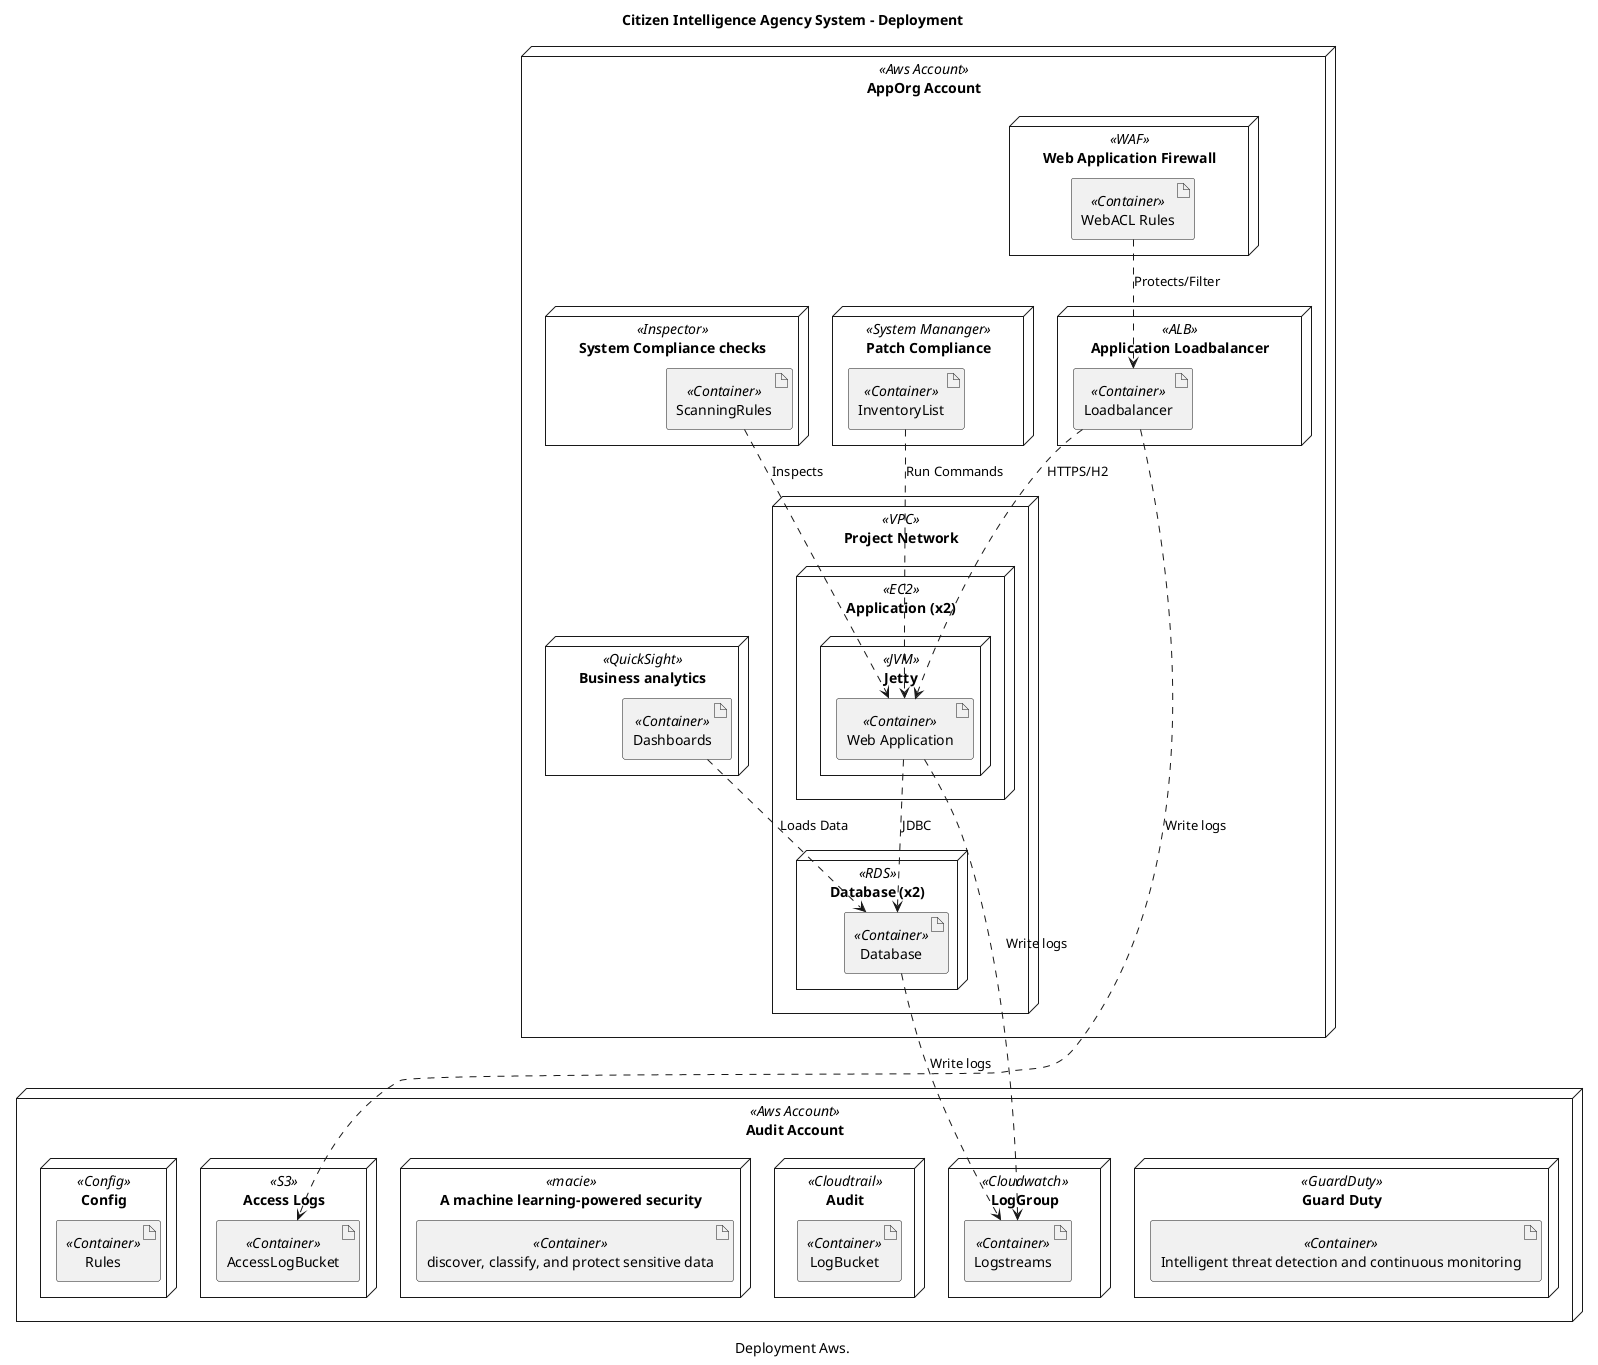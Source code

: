 @startuml
title Citizen Intelligence Agency System - Deployment
caption Deployment Aws.
node "AppOrg Account" <<Aws Account>> as 113 {
  node "Patch Compliance" <<System Mananger>> as 127 {
    artifact "InventoryList" <<Container>> as 129
  }
  node "System Compliance checks" <<Inspector>> as 123 {
    artifact "ScanningRules" <<Container>> as 125
  }
  node "Project Network" <<VPC>> as 114 {
    node "Database (x2)" <<RDS>> as 166 {
      artifact "Database" <<Container>> as 167
    }
    node "Application (x2)" <<EC2>> as 158 {
      node "Jetty" <<JVM>> as 159 {
        artifact "Web Application" <<Container>> as 160
      }
    }
  }
  node "Application Loadbalancer" <<ALB>> as 153 {
    artifact "Loadbalancer" <<Container>> as 154
  }
  node "Web Application Firewall" <<WAF>> as 115 {
    artifact "WebACL Rules" <<Container>> as 117
  }
  node "Business analytics" <<QuickSight>> as 131 {
    artifact "Dashboards" <<Container>> as 133
  }
}
node "Audit Account" <<Aws Account>> as 119 {
  node "Guard Duty" <<GuardDuty>> as 135 {
    artifact "Intelligent threat detection and continuous monitoring" <<Container>> as 137
  }
  node "LogGroup" <<Cloudwatch>> as 141 {
    artifact "Logstreams" <<Container>> as 143
  }
  node "Audit" <<Cloudtrail>> as 146 {
    artifact "LogBucket" <<Container>> as 148
  }
  node "A machine learning-powered security" <<macie>> as 138 {
    artifact "discover, classify, and protect sensitive data" <<Container>> as 140
  }
  node "Access Logs" <<S3>> as 149 {
    artifact "AccessLogBucket" <<Container>> as 151
  }
  node "Config" <<Config>> as 120 {
    artifact "Rules" <<Container>> as 122
  }
}
160 ..> 143 : Write logs
125 ..> 160 : Inspects
154 ..> 160 : HTTPS/H2
167 ..> 143 : Write logs
129 ..> 160 : Run Commands
133 ..> 167 : Loads Data
117 ..> 154 : Protects/Filter
154 ..> 151 : Write logs
160 ..> 167 : JDBC
@enduml